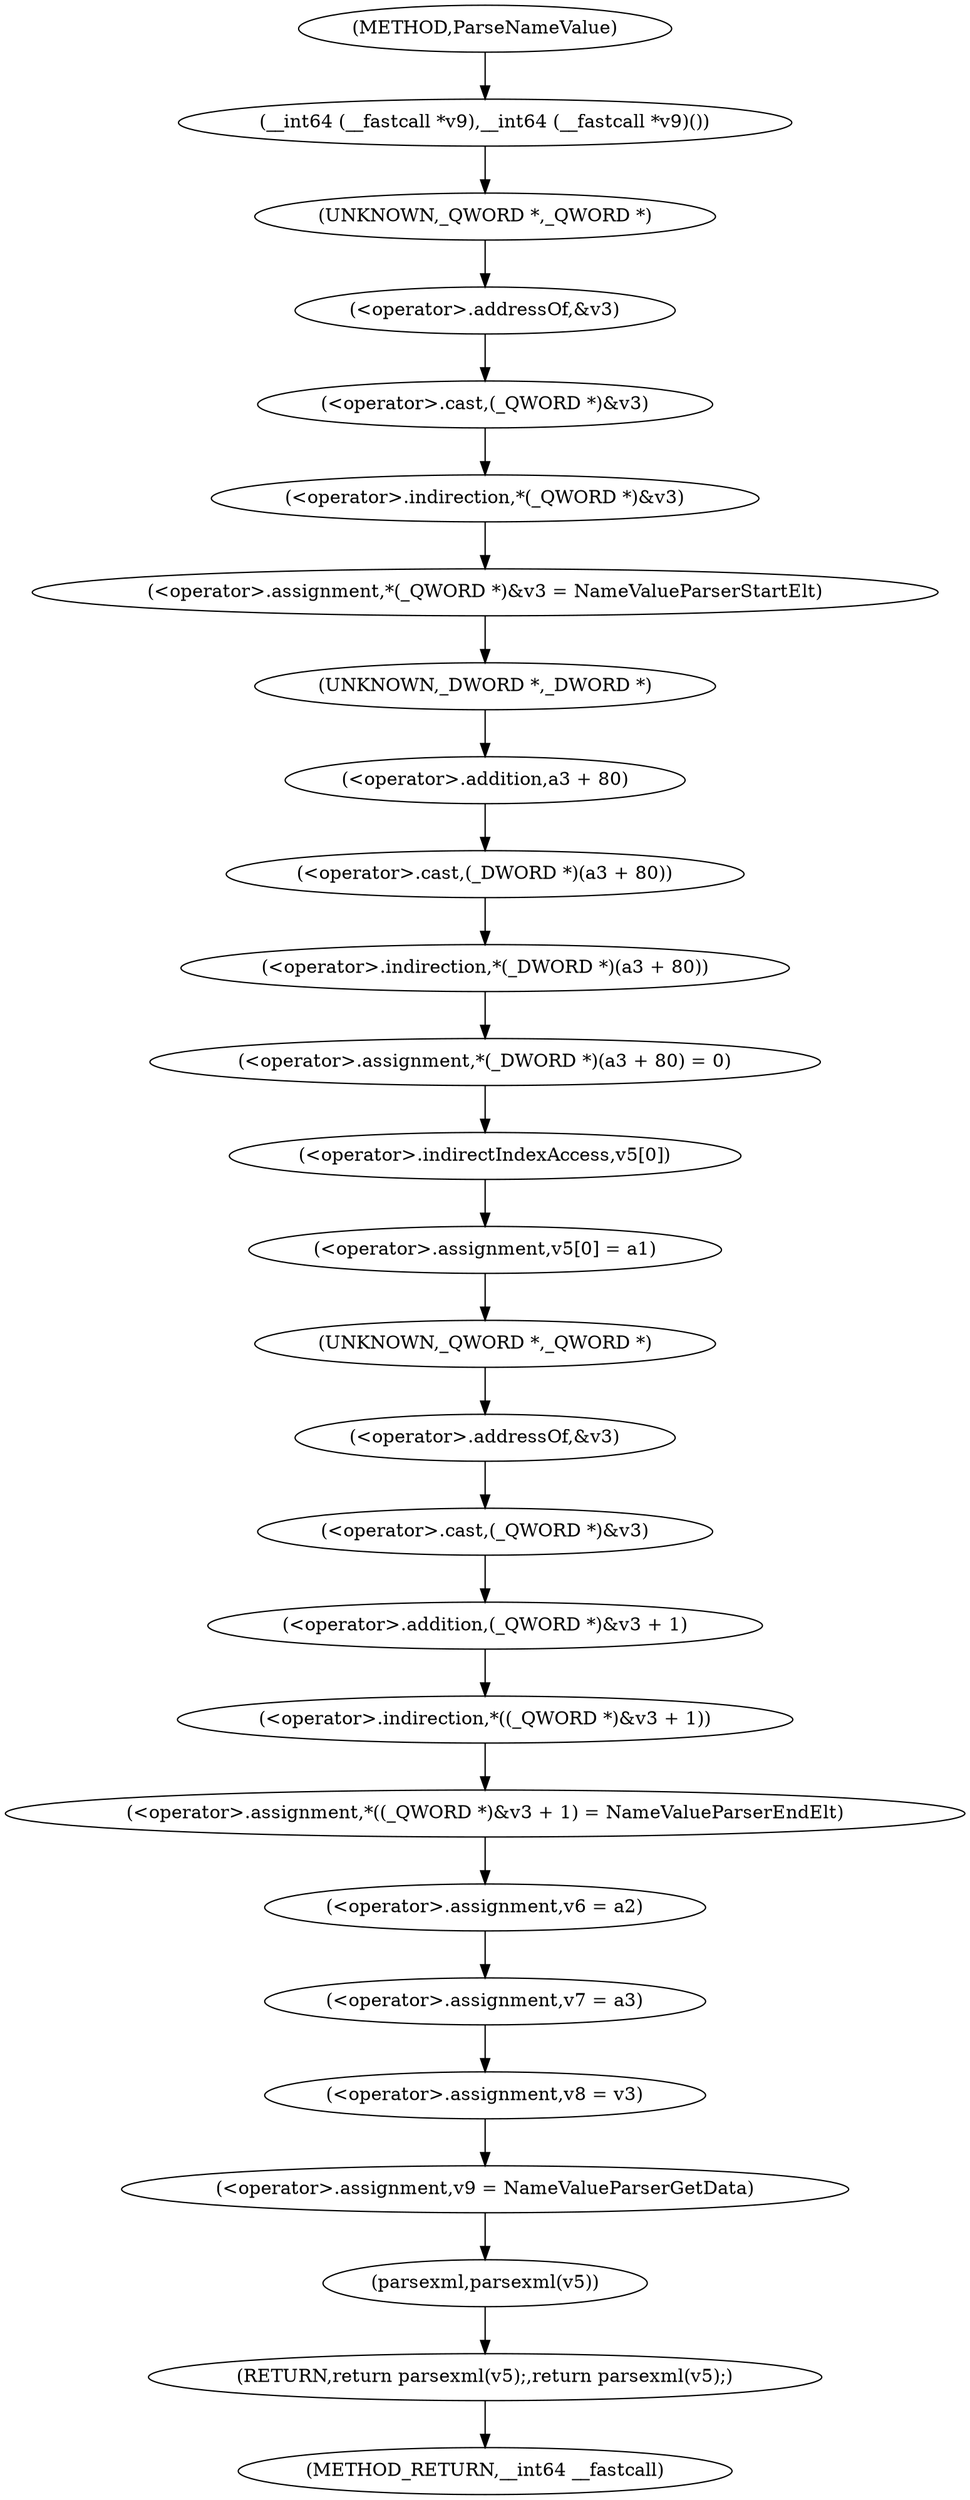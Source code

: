 digraph ParseNameValue {  
"1000118" [label = "(__int64 (__fastcall *v9),__int64 (__fastcall *v9)())" ]
"1000120" [label = "(<operator>.assignment,*(_QWORD *)&v3 = NameValueParserStartElt)" ]
"1000121" [label = "(<operator>.indirection,*(_QWORD *)&v3)" ]
"1000122" [label = "(<operator>.cast,(_QWORD *)&v3)" ]
"1000123" [label = "(UNKNOWN,_QWORD *,_QWORD *)" ]
"1000124" [label = "(<operator>.addressOf,&v3)" ]
"1000129" [label = "(<operator>.assignment,*(_DWORD *)(a3 + 80) = 0)" ]
"1000130" [label = "(<operator>.indirection,*(_DWORD *)(a3 + 80))" ]
"1000131" [label = "(<operator>.cast,(_DWORD *)(a3 + 80))" ]
"1000132" [label = "(UNKNOWN,_DWORD *,_DWORD *)" ]
"1000133" [label = "(<operator>.addition,a3 + 80)" ]
"1000137" [label = "(<operator>.assignment,v5[0] = a1)" ]
"1000138" [label = "(<operator>.indirectIndexAccess,v5[0])" ]
"1000142" [label = "(<operator>.assignment,*((_QWORD *)&v3 + 1) = NameValueParserEndElt)" ]
"1000143" [label = "(<operator>.indirection,*((_QWORD *)&v3 + 1))" ]
"1000144" [label = "(<operator>.addition,(_QWORD *)&v3 + 1)" ]
"1000145" [label = "(<operator>.cast,(_QWORD *)&v3)" ]
"1000146" [label = "(UNKNOWN,_QWORD *,_QWORD *)" ]
"1000147" [label = "(<operator>.addressOf,&v3)" ]
"1000151" [label = "(<operator>.assignment,v6 = a2)" ]
"1000154" [label = "(<operator>.assignment,v7 = a3)" ]
"1000157" [label = "(<operator>.assignment,v8 = v3)" ]
"1000160" [label = "(<operator>.assignment,v9 = NameValueParserGetData)" ]
"1000164" [label = "(RETURN,return parsexml(v5);,return parsexml(v5);)" ]
"1000165" [label = "(parsexml,parsexml(v5))" ]
"1000108" [label = "(METHOD,ParseNameValue)" ]
"1000167" [label = "(METHOD_RETURN,__int64 __fastcall)" ]
  "1000118" -> "1000123" 
  "1000120" -> "1000132" 
  "1000121" -> "1000120" 
  "1000122" -> "1000121" 
  "1000123" -> "1000124" 
  "1000124" -> "1000122" 
  "1000129" -> "1000138" 
  "1000130" -> "1000129" 
  "1000131" -> "1000130" 
  "1000132" -> "1000133" 
  "1000133" -> "1000131" 
  "1000137" -> "1000146" 
  "1000138" -> "1000137" 
  "1000142" -> "1000151" 
  "1000143" -> "1000142" 
  "1000144" -> "1000143" 
  "1000145" -> "1000144" 
  "1000146" -> "1000147" 
  "1000147" -> "1000145" 
  "1000151" -> "1000154" 
  "1000154" -> "1000157" 
  "1000157" -> "1000160" 
  "1000160" -> "1000165" 
  "1000164" -> "1000167" 
  "1000165" -> "1000164" 
  "1000108" -> "1000118" 
}
